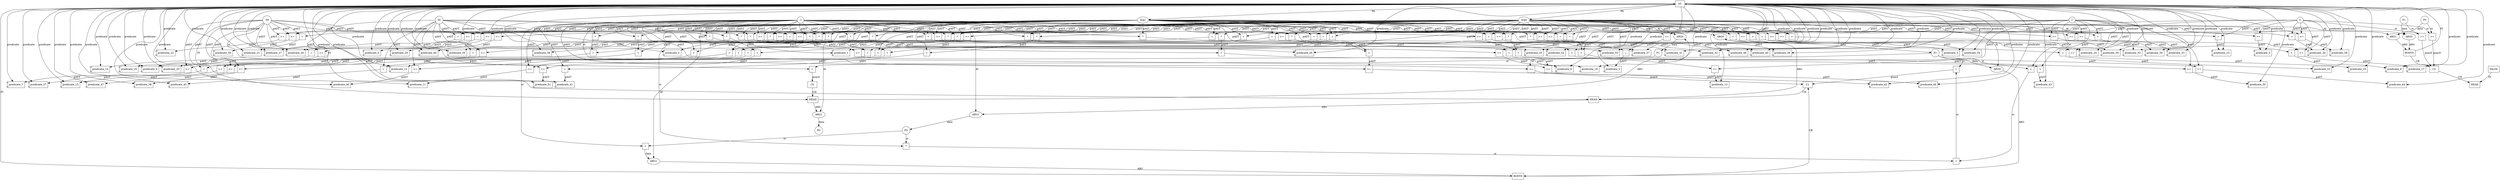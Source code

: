 digraph dag {
"predicate_0" [label="h5" nodeName="predicate_0" class=predicateName shape="box"];
"predicateArgument_0" [label="Arg0" nodeName="predicateArgument_0" class=predicateArgument shape="ellipse"];
"predicate_0" -> "predicateArgument_0" [label="PA"]
"predicateArgument_1" [label="Arg1" nodeName="predicateArgument_1" class=predicateArgument shape="ellipse"];
"predicate_0" -> "predicateArgument_1" [label="PA"]
"FALSE" [label="FALSE" nodeName="FALSE" class=FALSE shape="box"];
"clause_0" [label="C0" nodeName="clause_0" class=clause shape="box"];
"=_5" [label="=" nodeName="=_5" class=operator shape="square"];
"=_5" -> "clause_0" [label="guard"]
"P1_6" [label="P1" nodeName="P1_6" class=symbolicConstant shape="circle"];
"P1_6" -> "=_5" [label="st"]
"-50_7" [label="-50" nodeName="-50_7" class=constant shape="circle"];
"-50_7" -> "=_5" [label="st"]
"clauseHead_0" [label="HEAD" nodeName="clauseHead_0" class=clauseHead shape="box"];
"clause_0" -> "clauseHead_0" [label="CH"]
"predicate_0" -> "clauseHead_0" [label="PI"]
"clauseArgument_0" [label="ARG0" nodeName="clauseArgument_0" class=clauseArgument shape="ellipse"];
"clauseHead_0" -> "clauseArgument_0" [label="ARG"]
"predicateArgument_0" -> "clauseArgument_0" [label="AI"]
"clauseArgument_0" -> "P1_6" [label="data"]
"clauseArgument_1" [label="ARG1" nodeName="clauseArgument_1" class=clauseArgument shape="ellipse"];
"clauseHead_0" -> "clauseArgument_1" [label="ARG"]
"predicateArgument_1" -> "clauseArgument_1" [label="AI"]
"P0_11" [label="P0" nodeName="P0_11" class=symbolicConstant shape="circle"];
"clauseArgument_1" -> "P0_11" [label="data"]
"clause_1" [label="C1" nodeName="clause_1" class=clause shape="box"];
"=_13" [label="=" nodeName="=_13" class=operator shape="square"];
"=_13" -> "clause_1" [label="guard"]
"P1_14" [label="P1" nodeName="P1_14" class=symbolicConstant shape="circle"];
"P1_14" -> "=_13" [label="st"]
"+_15" [label="+" nodeName="+_15" class=operator shape="square"];
"+_15" -> "=_13" [label="st"]
"+_16" [label="+" nodeName="+_16" class=operator shape="square"];
"+_16" -> "+_15" [label="st"]
"1_17" [label="1" nodeName="1_17" class=constant shape="circle"];
"1_17" -> "+_16" [label="st"]
"P1_14" -> "+_16" [label="st"]
"*_18" [label="*" nodeName="*_18" class=operator shape="square"];
"*_18" -> "+_15" [label="st"]
"P0_19" [label="P0" nodeName="P0_19" class=symbolicConstant shape="circle"];
"P0_19" -> "*_18" [label="st"]
"-1_20" [label="-1" nodeName="-1_20" class=constant shape="circle"];
"-1_20" -> "*_18" [label="st"]
">=_21" [label=">=" nodeName=">=_21" class=operator shape="square"];
">=_21" -> "clause_1" [label="guard"]
"-1_20" -> ">=_21" [label="st"]
"P1_14" -> ">=_21" [label="st"]
"clauseHead_1" [label="HEAD" nodeName="clauseHead_1" class=clauseHead shape="box"];
"clause_1" -> "clauseHead_1" [label="CH"]
"predicate_0" -> "clauseHead_1" [label="PI"]
"clauseArgument_2" [label="ARG0" nodeName="clauseArgument_2" class=clauseArgument shape="ellipse"];
"clauseHead_1" -> "clauseArgument_2" [label="ARG"]
"predicateArgument_0" -> "clauseArgument_2" [label="AI"]
"clauseArgument_2" -> "P1_14" [label="data"]
"clauseArgument_3" [label="ARG1" nodeName="clauseArgument_3" class=clauseArgument shape="ellipse"];
"clauseHead_1" -> "clauseArgument_3" [label="ARG"]
"predicateArgument_1" -> "clauseArgument_3" [label="AI"]
"clauseArgument_3" -> "P0_19" [label="data"]
"clauseBody_0" [label="BODY0" nodeName="clauseBody_0" class=clauseBody shape="box"];
"clauseBody_0" -> "clause_1" [label="CB"]
"clauseBody_0" -> "predicate_0" [label="PI"]
"clauseArgument_4" [label="ARG0" nodeName="clauseArgument_4" class=clauseArgument shape="ellipse"];
"clauseArgument_4" -> "clauseBody_0" [label="ARG"]
"predicateArgument_0" -> "clauseArgument_4" [label="AI"]
"P1_14" -> "clauseArgument_4" [label="data"]
"clauseArgument_5" [label="ARG1" nodeName="clauseArgument_5" class=clauseArgument shape="ellipse"];
"clauseArgument_5" -> "clauseBody_0" [label="ARG"]
"predicateArgument_1" -> "clauseArgument_5" [label="AI"]
"+_28" [label="+" nodeName="+_28" class=operator shape="square"];
"+_28" -> "clauseArgument_5" [label="data"]
"P0_19" -> "+_28" [label="st"]
"-1_20" -> "+_28" [label="st"]
"clause_2" [label="C2" nodeName="clause_2" class=clause shape="box"];
">=_30" [label=">=" nodeName=">=_30" class=operator shape="square"];
">=_30" -> "clause_2" [label="guard"]
"0_31" [label="0" nodeName="0_31" class=constant shape="circle"];
"0_31" -> ">=_30" [label="st"]
"P0_32" [label="P0" nodeName="P0_32" class=symbolicConstant shape="circle"];
"P0_32" -> ">=_30" [label="st"]
">=_33" [label=">=" nodeName=">=_33" class=operator shape="square"];
">=_33" -> "clause_2" [label="guard"]
"P1_34" [label="P1" nodeName="P1_34" class=symbolicConstant shape="circle"];
"P1_34" -> ">=_33" [label="st"]
"0_31" -> ">=_33" [label="st"]
"clauseHead_2" [label="HEAD" nodeName="clauseHead_2" class=clauseHead shape="box"];
"clause_2" -> "clauseHead_2" [label="CH"]
"FALSE" -> "clauseHead_2" [label="PI"]
"clauseBody_1" [label="BODY0" nodeName="clauseBody_1" class=clauseBody shape="box"];
"clauseBody_1" -> "clause_2" [label="CB"]
"clauseBody_1" -> "predicate_0" [label="PI"]
"clauseArgument_6" [label="ARG0" nodeName="clauseArgument_6" class=clauseArgument shape="ellipse"];
"clauseArgument_6" -> "clauseBody_1" [label="ARG"]
"predicateArgument_0" -> "clauseArgument_6" [label="AI"]
"P1_34" -> "clauseArgument_6" [label="data"]
"clauseArgument_7" [label="ARG1" nodeName="clauseArgument_7" class=clauseArgument shape="ellipse"];
"clauseArgument_7" -> "clauseBody_1" [label="ARG"]
"predicateArgument_1" -> "clauseArgument_7" [label="AI"]
"P0_32" -> "clauseArgument_7" [label="data"]
"template_0" [label="predicate_0" nodeName="template_0" class=template shape="component"];
"=_40" [label="=" nodeName="=_40" class=operator shape="square"];
"=_40" -> "template_0" [label="pAST"]
"predicateArgument_0" -> "=_40" [label="pAST"]
"-50_7" -> "=_40" [label="pAST"]
"template_1" [label="predicate_1" nodeName="template_1" class=template shape="component"];
"=_42" [label="=" nodeName="=_42" class=operator shape="square"];
"=_42" -> "template_1" [label="pAST"]
"predicateArgument_1" -> "=_42" [label="pAST"]
"1_17" -> "=_42" [label="pAST"]
"template_2" [label="predicate_2" nodeName="template_2" class=template shape="component"];
">=_44" [label=">=" nodeName=">=_44" class=operator shape="square"];
">=_44" -> "template_2" [label="pAST"]
"-1_20" -> ">=_44" [label="pAST"]
"predicateArgument_0" -> ">=_44" [label="pAST"]
"template_3" [label="predicate_3" nodeName="template_3" class=template shape="component"];
">=_46" [label=">=" nodeName=">=_46" class=operator shape="square"];
">=_46" -> "template_3" [label="pAST"]
"predicateArgument_0" -> ">=_46" [label="pAST"]
"0_31" -> ">=_46" [label="pAST"]
"template_4" [label="predicate_4" nodeName="template_4" class=template shape="component"];
"|_48" [label="|" nodeName="|_48" class=operator shape="square"];
"|_48" -> "template_4" [label="pAST"]
">=_49" [label=">=" nodeName=">=_49" class=operator shape="square"];
">=_49" -> "|_48" [label="pAST"]
"predicateArgument_1" -> ">=_49" [label="pAST"]
"1_17" -> ">=_49" [label="pAST"]
">=_50" [label=">=" nodeName=">=_50" class=operator shape="square"];
">=_50" -> "|_48" [label="pAST"]
"-1_20" -> ">=_50" [label="pAST"]
"predicateArgument_0" -> ">=_50" [label="pAST"]
"template_5" [label="predicate_5" nodeName="template_5" class=template shape="component"];
">=_52" [label=">=" nodeName=">=_52" class=operator shape="square"];
">=_52" -> "template_5" [label="pAST"]
"predicateArgument_1" -> ">=_52" [label="pAST"]
"1_17" -> ">=_52" [label="pAST"]
"template_6" [label="predicate_6" nodeName="template_6" class=template shape="component"];
"=_54" [label="=" nodeName="=_54" class=operator shape="square"];
"=_54" -> "template_6" [label="pAST"]
"+_55" [label="+" nodeName="+_55" class=operator shape="square"];
"+_55" -> "=_54" [label="pAST"]
"predicateArgument_1" -> "+_55" [label="pAST"]
"predicateArgument_0" -> "+_55" [label="pAST"]
"50_56" [label="50" nodeName="50_56" class=constant shape="circle"];
"50_56" -> "=_54" [label="pAST"]
"template_7" [label="predicate_7" nodeName="template_7" class=template shape="component"];
">=_58" [label=">=" nodeName=">=_58" class=operator shape="square"];
">=_58" -> "template_7" [label="pAST"]
"+_59" [label="+" nodeName="+_59" class=operator shape="square"];
"+_59" -> ">=_58" [label="pAST"]
"*_60" [label="*" nodeName="*_60" class=operator shape="square"];
"*_60" -> "+_59" [label="pAST"]
"predicateArgument_1" -> "*_60" [label="pAST"]
"-1_20" -> "*_60" [label="pAST"]
"*_61" [label="*" nodeName="*_61" class=operator shape="square"];
"*_61" -> "+_59" [label="pAST"]
"predicateArgument_0" -> "*_61" [label="pAST"]
"-1_20" -> "*_61" [label="pAST"]
"-50_7" -> ">=_58" [label="pAST"]
"template_8" [label="predicate_8" nodeName="template_8" class=template shape="component"];
"=_63" [label="=" nodeName="=_63" class=operator shape="square"];
"=_63" -> "template_8" [label="pAST"]
"+_64" [label="+" nodeName="+_64" class=operator shape="square"];
"+_64" -> "=_63" [label="pAST"]
"predicateArgument_1" -> "+_64" [label="pAST"]
"predicateArgument_0" -> "+_64" [label="pAST"]
"0_31" -> "=_63" [label="pAST"]
"template_9" [label="predicate_9" nodeName="template_9" class=template shape="component"];
">=_66" [label=">=" nodeName=">=_66" class=operator shape="square"];
">=_66" -> "template_9" [label="pAST"]
"*_67" [label="*" nodeName="*_67" class=operator shape="square"];
"*_67" -> ">=_66" [label="pAST"]
"predicateArgument_1" -> "*_67" [label="pAST"]
"-1_20" -> "*_67" [label="pAST"]
"predicateArgument_0" -> ">=_66" [label="pAST"]
"template_10" [label="predicate_10" nodeName="template_10" class=template shape="component"];
"=_69" [label="=" nodeName="=_69" class=operator shape="square"];
"=_69" -> "template_10" [label="pAST"]
"+_70" [label="+" nodeName="+_70" class=operator shape="square"];
"+_70" -> "=_69" [label="pAST"]
"predicateArgument_1" -> "+_70" [label="pAST"]
"predicateArgument_0" -> "+_70" [label="pAST"]
"1_17" -> "=_69" [label="pAST"]
"template_11" [label="predicate_11" nodeName="template_11" class=template shape="component"];
">=_72" [label=">=" nodeName=">=_72" class=operator shape="square"];
">=_72" -> "template_11" [label="pAST"]
"+_73" [label="+" nodeName="+_73" class=operator shape="square"];
"+_73" -> ">=_72" [label="pAST"]
"*_74" [label="*" nodeName="*_74" class=operator shape="square"];
"*_74" -> "+_73" [label="pAST"]
"predicateArgument_1" -> "*_74" [label="pAST"]
"-1_20" -> "*_74" [label="pAST"]
"*_75" [label="*" nodeName="*_75" class=operator shape="square"];
"*_75" -> "+_73" [label="pAST"]
"predicateArgument_0" -> "*_75" [label="pAST"]
"-1_20" -> "*_75" [label="pAST"]
"-1_20" -> ">=_72" [label="pAST"]
"template_12" [label="predicate_12" nodeName="template_12" class=template shape="component"];
"=_77" [label="=" nodeName="=_77" class=operator shape="square"];
"=_77" -> "template_12" [label="pAST"]
"+_78" [label="+" nodeName="+_78" class=operator shape="square"];
"+_78" -> "=_77" [label="pAST"]
"predicateArgument_1" -> "+_78" [label="pAST"]
"predicateArgument_0" -> "+_78" [label="pAST"]
"-1_20" -> "=_77" [label="pAST"]
"template_13" [label="predicate_13" nodeName="template_13" class=template shape="component"];
">=_80" [label=">=" nodeName=">=_80" class=operator shape="square"];
">=_80" -> "template_13" [label="pAST"]
"+_81" [label="+" nodeName="+_81" class=operator shape="square"];
"+_81" -> ">=_80" [label="pAST"]
"*_82" [label="*" nodeName="*_82" class=operator shape="square"];
"*_82" -> "+_81" [label="pAST"]
"predicateArgument_1" -> "*_82" [label="pAST"]
"-1_20" -> "*_82" [label="pAST"]
"*_83" [label="*" nodeName="*_83" class=operator shape="square"];
"*_83" -> "+_81" [label="pAST"]
"predicateArgument_0" -> "*_83" [label="pAST"]
"-1_20" -> "*_83" [label="pAST"]
"1_17" -> ">=_80" [label="pAST"]
"template_14" [label="predicate_14" nodeName="template_14" class=template shape="component"];
"=_85" [label="=" nodeName="=_85" class=operator shape="square"];
"=_85" -> "template_14" [label="pAST"]
"+_86" [label="+" nodeName="+_86" class=operator shape="square"];
"+_86" -> "=_85" [label="pAST"]
"predicateArgument_1" -> "+_86" [label="pAST"]
"predicateArgument_0" -> "+_86" [label="pAST"]
"-50_7" -> "=_85" [label="pAST"]
"template_15" [label="predicate_15" nodeName="template_15" class=template shape="component"];
">=_88" [label=">=" nodeName=">=_88" class=operator shape="square"];
">=_88" -> "template_15" [label="pAST"]
"+_89" [label="+" nodeName="+_89" class=operator shape="square"];
"+_89" -> ">=_88" [label="pAST"]
"*_90" [label="*" nodeName="*_90" class=operator shape="square"];
"*_90" -> "+_89" [label="pAST"]
"predicateArgument_1" -> "*_90" [label="pAST"]
"-1_20" -> "*_90" [label="pAST"]
"*_91" [label="*" nodeName="*_91" class=operator shape="square"];
"*_91" -> "+_89" [label="pAST"]
"predicateArgument_0" -> "*_91" [label="pAST"]
"-1_20" -> "*_91" [label="pAST"]
"50_56" -> ">=_88" [label="pAST"]
"template_16" [label="predicate_16" nodeName="template_16" class=template shape="component"];
">=_93" [label=">=" nodeName=">=_93" class=operator shape="square"];
">=_93" -> "template_16" [label="pAST"]
"+_94" [label="+" nodeName="+_94" class=operator shape="square"];
"+_94" -> ">=_93" [label="pAST"]
"predicateArgument_1" -> "+_94" [label="pAST"]
"predicateArgument_0" -> "+_94" [label="pAST"]
"-50_7" -> ">=_93" [label="pAST"]
"template_17" [label="predicate_17" nodeName="template_17" class=template shape="component"];
">=_96" [label=">=" nodeName=">=_96" class=operator shape="square"];
">=_96" -> "template_17" [label="pAST"]
"+_97" [label="+" nodeName="+_97" class=operator shape="square"];
"+_97" -> ">=_96" [label="pAST"]
"predicateArgument_1" -> "+_97" [label="pAST"]
"predicateArgument_0" -> "+_97" [label="pAST"]
"0_31" -> ">=_96" [label="pAST"]
"template_18" [label="predicate_18" nodeName="template_18" class=template shape="component"];
">=_99" [label=">=" nodeName=">=_99" class=operator shape="square"];
">=_99" -> "template_18" [label="pAST"]
"+_100" [label="+" nodeName="+_100" class=operator shape="square"];
"+_100" -> ">=_99" [label="pAST"]
"predicateArgument_1" -> "+_100" [label="pAST"]
"predicateArgument_0" -> "+_100" [label="pAST"]
"-1_20" -> ">=_99" [label="pAST"]
"template_19" [label="predicate_19" nodeName="template_19" class=template shape="component"];
">=_102" [label=">=" nodeName=">=_102" class=operator shape="square"];
">=_102" -> "template_19" [label="pAST"]
"+_103" [label="+" nodeName="+_103" class=operator shape="square"];
"+_103" -> ">=_102" [label="pAST"]
"predicateArgument_1" -> "+_103" [label="pAST"]
"predicateArgument_0" -> "+_103" [label="pAST"]
"1_17" -> ">=_102" [label="pAST"]
"template_20" [label="predicate_20" nodeName="template_20" class=template shape="component"];
">=_105" [label=">=" nodeName=">=_105" class=operator shape="square"];
">=_105" -> "template_20" [label="pAST"]
"+_106" [label="+" nodeName="+_106" class=operator shape="square"];
"+_106" -> ">=_105" [label="pAST"]
"predicateArgument_1" -> "+_106" [label="pAST"]
"predicateArgument_0" -> "+_106" [label="pAST"]
"50_56" -> ">=_105" [label="pAST"]
"template_21" [label="predicate_21" nodeName="template_21" class=template shape="component"];
"=_108" [label="=" nodeName="=_108" class=operator shape="square"];
"=_108" -> "template_21" [label="pAST"]
"predicateArgument_1" -> "=_108" [label="pAST"]
"-50_7" -> "=_108" [label="pAST"]
"template_22" [label="predicate_22" nodeName="template_22" class=template shape="component"];
">=_110" [label=">=" nodeName=">=_110" class=operator shape="square"];
">=_110" -> "template_22" [label="pAST"]
"predicateArgument_1" -> ">=_110" [label="pAST"]
"-50_7" -> ">=_110" [label="pAST"]
"template_23" [label="predicate_23" nodeName="template_23" class=template shape="component"];
"=_112" [label="=" nodeName="=_112" class=operator shape="square"];
"=_112" -> "template_23" [label="pAST"]
"predicateArgument_1" -> "=_112" [label="pAST"]
"0_31" -> "=_112" [label="pAST"]
"template_24" [label="predicate_24" nodeName="template_24" class=template shape="component"];
">=_114" [label=">=" nodeName=">=_114" class=operator shape="square"];
">=_114" -> "template_24" [label="pAST"]
"predicateArgument_1" -> ">=_114" [label="pAST"]
"0_31" -> ">=_114" [label="pAST"]
"template_25" [label="predicate_25" nodeName="template_25" class=template shape="component"];
"=_116" [label="=" nodeName="=_116" class=operator shape="square"];
"=_116" -> "template_25" [label="pAST"]
"predicateArgument_1" -> "=_116" [label="pAST"]
"-1_20" -> "=_116" [label="pAST"]
"template_26" [label="predicate_26" nodeName="template_26" class=template shape="component"];
">=_118" [label=">=" nodeName=">=_118" class=operator shape="square"];
">=_118" -> "template_26" [label="pAST"]
"predicateArgument_1" -> ">=_118" [label="pAST"]
"-1_20" -> ">=_118" [label="pAST"]
"template_27" [label="predicate_27" nodeName="template_27" class=template shape="component"];
"=_120" [label="=" nodeName="=_120" class=operator shape="square"];
"=_120" -> "template_27" [label="pAST"]
"predicateArgument_1" -> "=_120" [label="pAST"]
"50_56" -> "=_120" [label="pAST"]
"template_28" [label="predicate_28" nodeName="template_28" class=template shape="component"];
">=_122" [label=">=" nodeName=">=_122" class=operator shape="square"];
">=_122" -> "template_28" [label="pAST"]
"predicateArgument_1" -> ">=_122" [label="pAST"]
"50_56" -> ">=_122" [label="pAST"]
"template_29" [label="predicate_29" nodeName="template_29" class=template shape="component"];
">=_124" [label=">=" nodeName=">=_124" class=operator shape="square"];
">=_124" -> "template_29" [label="pAST"]
"predicateArgument_0" -> ">=_124" [label="pAST"]
"-50_7" -> ">=_124" [label="pAST"]
"template_30" [label="predicate_30" nodeName="template_30" class=template shape="component"];
"=_126" [label="=" nodeName="=_126" class=operator shape="square"];
"=_126" -> "template_30" [label="pAST"]
"predicateArgument_0" -> "=_126" [label="pAST"]
"0_31" -> "=_126" [label="pAST"]
"template_31" [label="predicate_31" nodeName="template_31" class=template shape="component"];
"=_128" [label="=" nodeName="=_128" class=operator shape="square"];
"=_128" -> "template_31" [label="pAST"]
"predicateArgument_0" -> "=_128" [label="pAST"]
"-1_20" -> "=_128" [label="pAST"]
"template_32" [label="predicate_32" nodeName="template_32" class=template shape="component"];
">=_130" [label=">=" nodeName=">=_130" class=operator shape="square"];
">=_130" -> "template_32" [label="pAST"]
"predicateArgument_0" -> ">=_130" [label="pAST"]
"-1_20" -> ">=_130" [label="pAST"]
"template_33" [label="predicate_33" nodeName="template_33" class=template shape="component"];
"=_132" [label="=" nodeName="=_132" class=operator shape="square"];
"=_132" -> "template_33" [label="pAST"]
"predicateArgument_0" -> "=_132" [label="pAST"]
"1_17" -> "=_132" [label="pAST"]
"template_34" [label="predicate_34" nodeName="template_34" class=template shape="component"];
">=_134" [label=">=" nodeName=">=_134" class=operator shape="square"];
">=_134" -> "template_34" [label="pAST"]
"predicateArgument_0" -> ">=_134" [label="pAST"]
"1_17" -> ">=_134" [label="pAST"]
"template_35" [label="predicate_35" nodeName="template_35" class=template shape="component"];
"=_136" [label="=" nodeName="=_136" class=operator shape="square"];
"=_136" -> "template_35" [label="pAST"]
"predicateArgument_0" -> "=_136" [label="pAST"]
"50_56" -> "=_136" [label="pAST"]
"template_36" [label="predicate_36" nodeName="template_36" class=template shape="component"];
">=_138" [label=">=" nodeName=">=_138" class=operator shape="square"];
">=_138" -> "template_36" [label="pAST"]
"predicateArgument_0" -> ">=_138" [label="pAST"]
"50_56" -> ">=_138" [label="pAST"]
"template_37" [label="predicate_37" nodeName="template_37" class=template shape="component"];
"=_140" [label="=" nodeName="=_140" class=operator shape="square"];
"=_140" -> "template_37" [label="pAST"]
"+_141" [label="+" nodeName="+_141" class=operator shape="square"];
"+_141" -> "=_140" [label="pAST"]
"predicateArgument_1" -> "+_141" [label="pAST"]
"*_142" [label="*" nodeName="*_142" class=operator shape="square"];
"*_142" -> "+_141" [label="pAST"]
"predicateArgument_0" -> "*_142" [label="pAST"]
"-1_20" -> "*_142" [label="pAST"]
"-50_7" -> "=_140" [label="pAST"]
"template_38" [label="predicate_38" nodeName="template_38" class=template shape="component"];
">=_144" [label=">=" nodeName=">=_144" class=operator shape="square"];
">=_144" -> "template_38" [label="pAST"]
"+_145" [label="+" nodeName="+_145" class=operator shape="square"];
"+_145" -> ">=_144" [label="pAST"]
"predicateArgument_1" -> "+_145" [label="pAST"]
"*_146" [label="*" nodeName="*_146" class=operator shape="square"];
"*_146" -> "+_145" [label="pAST"]
"predicateArgument_0" -> "*_146" [label="pAST"]
"-1_20" -> "*_146" [label="pAST"]
"-50_7" -> ">=_144" [label="pAST"]
"template_39" [label="predicate_39" nodeName="template_39" class=template shape="component"];
"=_148" [label="=" nodeName="=_148" class=operator shape="square"];
"=_148" -> "template_39" [label="pAST"]
"predicateArgument_1" -> "=_148" [label="pAST"]
"predicateArgument_0" -> "=_148" [label="pAST"]
"template_40" [label="predicate_40" nodeName="template_40" class=template shape="component"];
">=_150" [label=">=" nodeName=">=_150" class=operator shape="square"];
">=_150" -> "template_40" [label="pAST"]
"predicateArgument_1" -> ">=_150" [label="pAST"]
"predicateArgument_0" -> ">=_150" [label="pAST"]
"template_41" [label="predicate_41" nodeName="template_41" class=template shape="component"];
"=_152" [label="=" nodeName="=_152" class=operator shape="square"];
"=_152" -> "template_41" [label="pAST"]
"+_153" [label="+" nodeName="+_153" class=operator shape="square"];
"+_153" -> "=_152" [label="pAST"]
"predicateArgument_1" -> "+_153" [label="pAST"]
"*_154" [label="*" nodeName="*_154" class=operator shape="square"];
"*_154" -> "+_153" [label="pAST"]
"predicateArgument_0" -> "*_154" [label="pAST"]
"-1_20" -> "*_154" [label="pAST"]
"-1_20" -> "=_152" [label="pAST"]
"template_42" [label="predicate_42" nodeName="template_42" class=template shape="component"];
">=_156" [label=">=" nodeName=">=_156" class=operator shape="square"];
">=_156" -> "template_42" [label="pAST"]
"+_157" [label="+" nodeName="+_157" class=operator shape="square"];
"+_157" -> ">=_156" [label="pAST"]
"predicateArgument_1" -> "+_157" [label="pAST"]
"*_158" [label="*" nodeName="*_158" class=operator shape="square"];
"*_158" -> "+_157" [label="pAST"]
"predicateArgument_0" -> "*_158" [label="pAST"]
"-1_20" -> "*_158" [label="pAST"]
"-1_20" -> ">=_156" [label="pAST"]
"template_43" [label="predicate_43" nodeName="template_43" class=template shape="component"];
"=_160" [label="=" nodeName="=_160" class=operator shape="square"];
"=_160" -> "template_43" [label="pAST"]
"+_161" [label="+" nodeName="+_161" class=operator shape="square"];
"+_161" -> "=_160" [label="pAST"]
"predicateArgument_1" -> "+_161" [label="pAST"]
"*_162" [label="*" nodeName="*_162" class=operator shape="square"];
"*_162" -> "+_161" [label="pAST"]
"predicateArgument_0" -> "*_162" [label="pAST"]
"-1_20" -> "*_162" [label="pAST"]
"1_17" -> "=_160" [label="pAST"]
"template_44" [label="predicate_44" nodeName="template_44" class=template shape="component"];
">=_164" [label=">=" nodeName=">=_164" class=operator shape="square"];
">=_164" -> "template_44" [label="pAST"]
"+_165" [label="+" nodeName="+_165" class=operator shape="square"];
"+_165" -> ">=_164" [label="pAST"]
"predicateArgument_1" -> "+_165" [label="pAST"]
"*_166" [label="*" nodeName="*_166" class=operator shape="square"];
"*_166" -> "+_165" [label="pAST"]
"predicateArgument_0" -> "*_166" [label="pAST"]
"-1_20" -> "*_166" [label="pAST"]
"1_17" -> ">=_164" [label="pAST"]
"template_45" [label="predicate_45" nodeName="template_45" class=template shape="component"];
"=_168" [label="=" nodeName="=_168" class=operator shape="square"];
"=_168" -> "template_45" [label="pAST"]
"+_169" [label="+" nodeName="+_169" class=operator shape="square"];
"+_169" -> "=_168" [label="pAST"]
"predicateArgument_1" -> "+_169" [label="pAST"]
"*_170" [label="*" nodeName="*_170" class=operator shape="square"];
"*_170" -> "+_169" [label="pAST"]
"predicateArgument_0" -> "*_170" [label="pAST"]
"-1_20" -> "*_170" [label="pAST"]
"50_56" -> "=_168" [label="pAST"]
"template_46" [label="predicate_46" nodeName="template_46" class=template shape="component"];
">=_172" [label=">=" nodeName=">=_172" class=operator shape="square"];
">=_172" -> "template_46" [label="pAST"]
"+_173" [label="+" nodeName="+_173" class=operator shape="square"];
"+_173" -> ">=_172" [label="pAST"]
"predicateArgument_1" -> "+_173" [label="pAST"]
"*_174" [label="*" nodeName="*_174" class=operator shape="square"];
"*_174" -> "+_173" [label="pAST"]
"predicateArgument_0" -> "*_174" [label="pAST"]
"-1_20" -> "*_174" [label="pAST"]
"50_56" -> ">=_172" [label="pAST"]
"template_47" [label="predicate_47" nodeName="template_47" class=template shape="component"];
">=_176" [label=">=" nodeName=">=_176" class=operator shape="square"];
">=_176" -> "template_47" [label="pAST"]
"+_177" [label="+" nodeName="+_177" class=operator shape="square"];
"+_177" -> ">=_176" [label="pAST"]
"*_178" [label="*" nodeName="*_178" class=operator shape="square"];
"*_178" -> "+_177" [label="pAST"]
"predicateArgument_1" -> "*_178" [label="pAST"]
"-1_20" -> "*_178" [label="pAST"]
"predicateArgument_0" -> "+_177" [label="pAST"]
"-50_7" -> ">=_176" [label="pAST"]
"template_48" [label="predicate_48" nodeName="template_48" class=template shape="component"];
">=_180" [label=">=" nodeName=">=_180" class=operator shape="square"];
">=_180" -> "template_48" [label="pAST"]
"predicateArgument_0" -> ">=_180" [label="pAST"]
"predicateArgument_1" -> ">=_180" [label="pAST"]
"template_49" [label="predicate_49" nodeName="template_49" class=template shape="component"];
">=_182" [label=">=" nodeName=">=_182" class=operator shape="square"];
">=_182" -> "template_49" [label="pAST"]
"+_183" [label="+" nodeName="+_183" class=operator shape="square"];
"+_183" -> ">=_182" [label="pAST"]
"*_184" [label="*" nodeName="*_184" class=operator shape="square"];
"*_184" -> "+_183" [label="pAST"]
"predicateArgument_1" -> "*_184" [label="pAST"]
"-1_20" -> "*_184" [label="pAST"]
"predicateArgument_0" -> "+_183" [label="pAST"]
"-1_20" -> ">=_182" [label="pAST"]
"template_50" [label="predicate_50" nodeName="template_50" class=template shape="component"];
">=_186" [label=">=" nodeName=">=_186" class=operator shape="square"];
">=_186" -> "template_50" [label="pAST"]
"+_187" [label="+" nodeName="+_187" class=operator shape="square"];
"+_187" -> ">=_186" [label="pAST"]
"*_188" [label="*" nodeName="*_188" class=operator shape="square"];
"*_188" -> "+_187" [label="pAST"]
"predicateArgument_1" -> "*_188" [label="pAST"]
"-1_20" -> "*_188" [label="pAST"]
"predicateArgument_0" -> "+_187" [label="pAST"]
"1_17" -> ">=_186" [label="pAST"]
"template_51" [label="predicate_51" nodeName="template_51" class=template shape="component"];
">=_190" [label=">=" nodeName=">=_190" class=operator shape="square"];
">=_190" -> "template_51" [label="pAST"]
"+_191" [label="+" nodeName="+_191" class=operator shape="square"];
"+_191" -> ">=_190" [label="pAST"]
"*_192" [label="*" nodeName="*_192" class=operator shape="square"];
"*_192" -> "+_191" [label="pAST"]
"predicateArgument_1" -> "*_192" [label="pAST"]
"-1_20" -> "*_192" [label="pAST"]
"predicateArgument_0" -> "+_191" [label="pAST"]
"50_56" -> ">=_190" [label="pAST"]
"template_52" [label="predicate_52" nodeName="template_52" class=template shape="component"];
">=_194" [label=">=" nodeName=">=_194" class=operator shape="square"];
">=_194" -> "template_52" [label="pAST"]
"50_56" -> ">=_194" [label="pAST"]
"predicateArgument_1" -> ">=_194" [label="pAST"]
"template_53" [label="predicate_53" nodeName="template_53" class=template shape="component"];
">=_196" [label=">=" nodeName=">=_196" class=operator shape="square"];
">=_196" -> "template_53" [label="pAST"]
"0_31" -> ">=_196" [label="pAST"]
"predicateArgument_1" -> ">=_196" [label="pAST"]
"template_54" [label="predicate_54" nodeName="template_54" class=template shape="component"];
">=_198" [label=">=" nodeName=">=_198" class=operator shape="square"];
">=_198" -> "template_54" [label="pAST"]
"1_17" -> ">=_198" [label="pAST"]
"predicateArgument_1" -> ">=_198" [label="pAST"]
"template_55" [label="predicate_55" nodeName="template_55" class=template shape="component"];
">=_200" [label=">=" nodeName=">=_200" class=operator shape="square"];
">=_200" -> "template_55" [label="pAST"]
"-1_20" -> ">=_200" [label="pAST"]
"predicateArgument_1" -> ">=_200" [label="pAST"]
"template_56" [label="predicate_56" nodeName="template_56" class=template shape="component"];
">=_202" [label=">=" nodeName=">=_202" class=operator shape="square"];
">=_202" -> "template_56" [label="pAST"]
"-50_7" -> ">=_202" [label="pAST"]
"predicateArgument_1" -> ">=_202" [label="pAST"]
"template_57" [label="predicate_57" nodeName="template_57" class=template shape="component"];
">=_204" [label=">=" nodeName=">=_204" class=operator shape="square"];
">=_204" -> "template_57" [label="pAST"]
"50_56" -> ">=_204" [label="pAST"]
"predicateArgument_0" -> ">=_204" [label="pAST"]
"template_58" [label="predicate_58" nodeName="template_58" class=template shape="component"];
">=_206" [label=">=" nodeName=">=_206" class=operator shape="square"];
">=_206" -> "template_58" [label="pAST"]
"0_31" -> ">=_206" [label="pAST"]
"predicateArgument_0" -> ">=_206" [label="pAST"]
"template_59" [label="predicate_59" nodeName="template_59" class=template shape="component"];
">=_208" [label=">=" nodeName=">=_208" class=operator shape="square"];
">=_208" -> "template_59" [label="pAST"]
"1_17" -> ">=_208" [label="pAST"]
"predicateArgument_0" -> ">=_208" [label="pAST"]
"template_60" [label="predicate_60" nodeName="template_60" class=template shape="component"];
">=_210" [label=">=" nodeName=">=_210" class=operator shape="square"];
">=_210" -> "template_60" [label="pAST"]
"-50_7" -> ">=_210" [label="pAST"]
"predicateArgument_0" -> ">=_210" [label="pAST"]
"predicate_0" -> "template_0" [label="predicate"]
"predicate_0" -> "template_1" [label="predicate"]
"predicate_0" -> "template_2" [label="predicate"]
"predicate_0" -> "template_3" [label="predicate"]
"predicate_0" -> "template_4" [label="predicate"]
"predicate_0" -> "template_5" [label="predicate"]
"predicate_0" -> "template_6" [label="predicate"]
"predicate_0" -> "template_7" [label="predicate"]
"predicate_0" -> "template_8" [label="predicate"]
"predicate_0" -> "template_9" [label="predicate"]
"predicate_0" -> "template_10" [label="predicate"]
"predicate_0" -> "template_11" [label="predicate"]
"predicate_0" -> "template_12" [label="predicate"]
"predicate_0" -> "template_13" [label="predicate"]
"predicate_0" -> "template_14" [label="predicate"]
"predicate_0" -> "template_15" [label="predicate"]
"predicate_0" -> "template_16" [label="predicate"]
"predicate_0" -> "template_17" [label="predicate"]
"predicate_0" -> "template_18" [label="predicate"]
"predicate_0" -> "template_19" [label="predicate"]
"predicate_0" -> "template_20" [label="predicate"]
"predicate_0" -> "template_21" [label="predicate"]
"predicate_0" -> "template_22" [label="predicate"]
"predicate_0" -> "template_23" [label="predicate"]
"predicate_0" -> "template_24" [label="predicate"]
"predicate_0" -> "template_25" [label="predicate"]
"predicate_0" -> "template_26" [label="predicate"]
"predicate_0" -> "template_27" [label="predicate"]
"predicate_0" -> "template_28" [label="predicate"]
"predicate_0" -> "template_29" [label="predicate"]
"predicate_0" -> "template_30" [label="predicate"]
"predicate_0" -> "template_31" [label="predicate"]
"predicate_0" -> "template_32" [label="predicate"]
"predicate_0" -> "template_33" [label="predicate"]
"predicate_0" -> "template_34" [label="predicate"]
"predicate_0" -> "template_35" [label="predicate"]
"predicate_0" -> "template_36" [label="predicate"]
"predicate_0" -> "template_37" [label="predicate"]
"predicate_0" -> "template_38" [label="predicate"]
"predicate_0" -> "template_39" [label="predicate"]
"predicate_0" -> "template_40" [label="predicate"]
"predicate_0" -> "template_41" [label="predicate"]
"predicate_0" -> "template_42" [label="predicate"]
"predicate_0" -> "template_43" [label="predicate"]
"predicate_0" -> "template_44" [label="predicate"]
"predicate_0" -> "template_45" [label="predicate"]
"predicate_0" -> "template_46" [label="predicate"]
"predicate_0" -> "template_47" [label="predicate"]
"predicate_0" -> "template_48" [label="predicate"]
"predicate_0" -> "template_49" [label="predicate"]
"predicate_0" -> "template_50" [label="predicate"]
"predicate_0" -> "template_51" [label="predicate"]
"predicate_0" -> "template_52" [label="predicate"]
"predicate_0" -> "template_53" [label="predicate"]
"predicate_0" -> "template_54" [label="predicate"]
"predicate_0" -> "template_55" [label="predicate"]
"predicate_0" -> "template_56" [label="predicate"]
"predicate_0" -> "template_57" [label="predicate"]
"predicate_0" -> "template_58" [label="predicate"]
"predicate_0" -> "template_59" [label="predicate"]
"predicate_0" -> "template_60" [label="predicate"]
}
